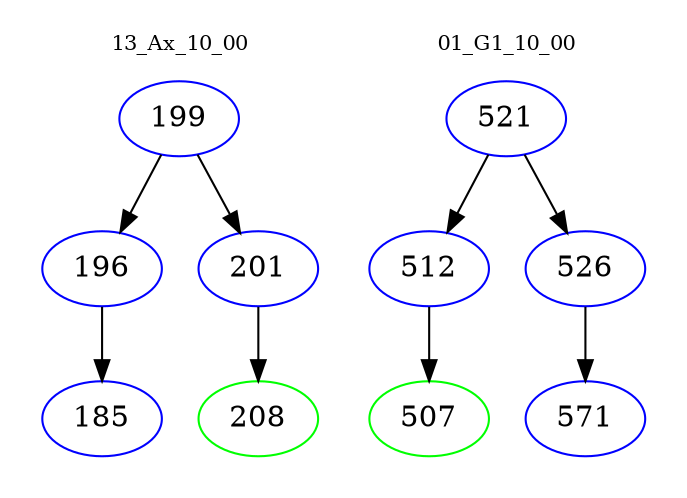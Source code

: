 digraph{
subgraph cluster_0 {
color = white
label = "13_Ax_10_00";
fontsize=10;
T0_199 [label="199", color="blue"]
T0_199 -> T0_196 [color="black"]
T0_196 [label="196", color="blue"]
T0_196 -> T0_185 [color="black"]
T0_185 [label="185", color="blue"]
T0_199 -> T0_201 [color="black"]
T0_201 [label="201", color="blue"]
T0_201 -> T0_208 [color="black"]
T0_208 [label="208", color="green"]
}
subgraph cluster_1 {
color = white
label = "01_G1_10_00";
fontsize=10;
T1_521 [label="521", color="blue"]
T1_521 -> T1_512 [color="black"]
T1_512 [label="512", color="blue"]
T1_512 -> T1_507 [color="black"]
T1_507 [label="507", color="green"]
T1_521 -> T1_526 [color="black"]
T1_526 [label="526", color="blue"]
T1_526 -> T1_571 [color="black"]
T1_571 [label="571", color="blue"]
}
}
